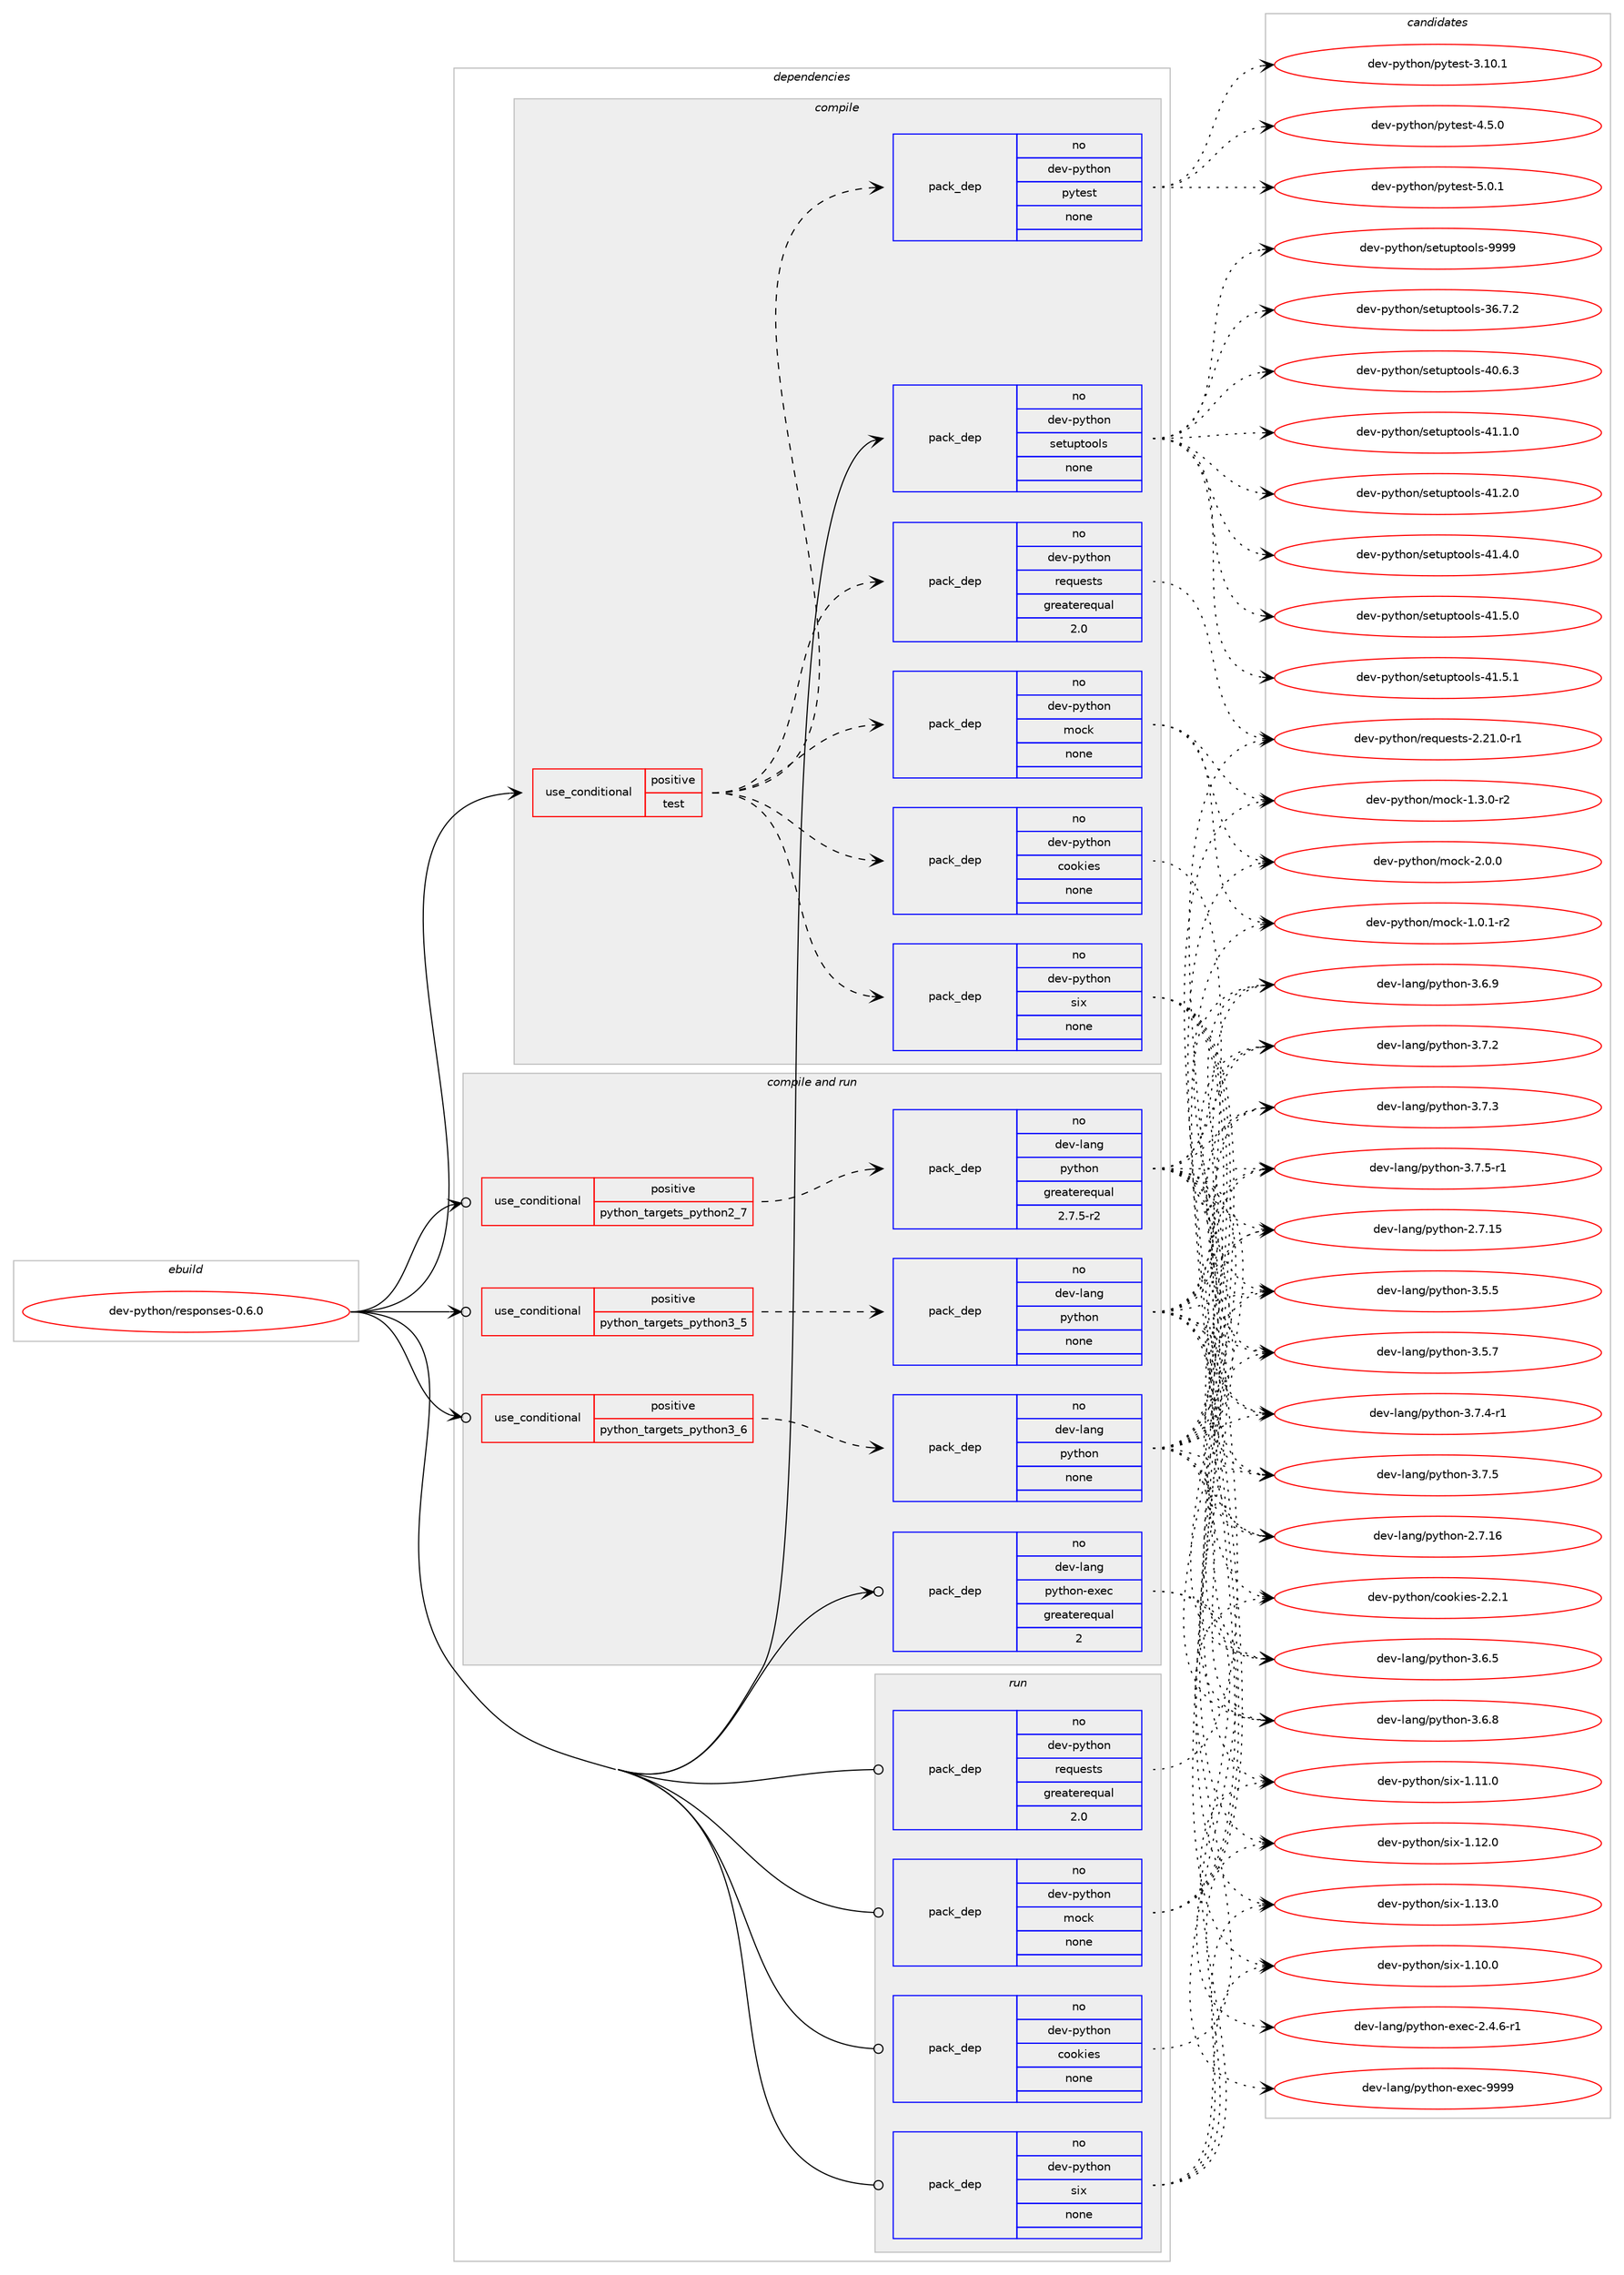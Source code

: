 digraph prolog {

# *************
# Graph options
# *************

newrank=true;
concentrate=true;
compound=true;
graph [rankdir=LR,fontname=Helvetica,fontsize=10,ranksep=1.5];#, ranksep=2.5, nodesep=0.2];
edge  [arrowhead=vee];
node  [fontname=Helvetica,fontsize=10];

# **********
# The ebuild
# **********

subgraph cluster_leftcol {
color=gray;
rank=same;
label=<<i>ebuild</i>>;
id [label="dev-python/responses-0.6.0", color=red, width=4, href="../dev-python/responses-0.6.0.svg"];
}

# ****************
# The dependencies
# ****************

subgraph cluster_midcol {
color=gray;
label=<<i>dependencies</i>>;
subgraph cluster_compile {
fillcolor="#eeeeee";
style=filled;
label=<<i>compile</i>>;
subgraph cond148663 {
dependency635268 [label=<<TABLE BORDER="0" CELLBORDER="1" CELLSPACING="0" CELLPADDING="4"><TR><TD ROWSPAN="3" CELLPADDING="10">use_conditional</TD></TR><TR><TD>positive</TD></TR><TR><TD>test</TD></TR></TABLE>>, shape=none, color=red];
subgraph pack474724 {
dependency635269 [label=<<TABLE BORDER="0" CELLBORDER="1" CELLSPACING="0" CELLPADDING="4" WIDTH="220"><TR><TD ROWSPAN="6" CELLPADDING="30">pack_dep</TD></TR><TR><TD WIDTH="110">no</TD></TR><TR><TD>dev-python</TD></TR><TR><TD>requests</TD></TR><TR><TD>greaterequal</TD></TR><TR><TD>2.0</TD></TR></TABLE>>, shape=none, color=blue];
}
dependency635268:e -> dependency635269:w [weight=20,style="dashed",arrowhead="vee"];
subgraph pack474725 {
dependency635270 [label=<<TABLE BORDER="0" CELLBORDER="1" CELLSPACING="0" CELLPADDING="4" WIDTH="220"><TR><TD ROWSPAN="6" CELLPADDING="30">pack_dep</TD></TR><TR><TD WIDTH="110">no</TD></TR><TR><TD>dev-python</TD></TR><TR><TD>cookies</TD></TR><TR><TD>none</TD></TR><TR><TD></TD></TR></TABLE>>, shape=none, color=blue];
}
dependency635268:e -> dependency635270:w [weight=20,style="dashed",arrowhead="vee"];
subgraph pack474726 {
dependency635271 [label=<<TABLE BORDER="0" CELLBORDER="1" CELLSPACING="0" CELLPADDING="4" WIDTH="220"><TR><TD ROWSPAN="6" CELLPADDING="30">pack_dep</TD></TR><TR><TD WIDTH="110">no</TD></TR><TR><TD>dev-python</TD></TR><TR><TD>mock</TD></TR><TR><TD>none</TD></TR><TR><TD></TD></TR></TABLE>>, shape=none, color=blue];
}
dependency635268:e -> dependency635271:w [weight=20,style="dashed",arrowhead="vee"];
subgraph pack474727 {
dependency635272 [label=<<TABLE BORDER="0" CELLBORDER="1" CELLSPACING="0" CELLPADDING="4" WIDTH="220"><TR><TD ROWSPAN="6" CELLPADDING="30">pack_dep</TD></TR><TR><TD WIDTH="110">no</TD></TR><TR><TD>dev-python</TD></TR><TR><TD>six</TD></TR><TR><TD>none</TD></TR><TR><TD></TD></TR></TABLE>>, shape=none, color=blue];
}
dependency635268:e -> dependency635272:w [weight=20,style="dashed",arrowhead="vee"];
subgraph pack474728 {
dependency635273 [label=<<TABLE BORDER="0" CELLBORDER="1" CELLSPACING="0" CELLPADDING="4" WIDTH="220"><TR><TD ROWSPAN="6" CELLPADDING="30">pack_dep</TD></TR><TR><TD WIDTH="110">no</TD></TR><TR><TD>dev-python</TD></TR><TR><TD>pytest</TD></TR><TR><TD>none</TD></TR><TR><TD></TD></TR></TABLE>>, shape=none, color=blue];
}
dependency635268:e -> dependency635273:w [weight=20,style="dashed",arrowhead="vee"];
}
id:e -> dependency635268:w [weight=20,style="solid",arrowhead="vee"];
subgraph pack474729 {
dependency635274 [label=<<TABLE BORDER="0" CELLBORDER="1" CELLSPACING="0" CELLPADDING="4" WIDTH="220"><TR><TD ROWSPAN="6" CELLPADDING="30">pack_dep</TD></TR><TR><TD WIDTH="110">no</TD></TR><TR><TD>dev-python</TD></TR><TR><TD>setuptools</TD></TR><TR><TD>none</TD></TR><TR><TD></TD></TR></TABLE>>, shape=none, color=blue];
}
id:e -> dependency635274:w [weight=20,style="solid",arrowhead="vee"];
}
subgraph cluster_compileandrun {
fillcolor="#eeeeee";
style=filled;
label=<<i>compile and run</i>>;
subgraph cond148664 {
dependency635275 [label=<<TABLE BORDER="0" CELLBORDER="1" CELLSPACING="0" CELLPADDING="4"><TR><TD ROWSPAN="3" CELLPADDING="10">use_conditional</TD></TR><TR><TD>positive</TD></TR><TR><TD>python_targets_python2_7</TD></TR></TABLE>>, shape=none, color=red];
subgraph pack474730 {
dependency635276 [label=<<TABLE BORDER="0" CELLBORDER="1" CELLSPACING="0" CELLPADDING="4" WIDTH="220"><TR><TD ROWSPAN="6" CELLPADDING="30">pack_dep</TD></TR><TR><TD WIDTH="110">no</TD></TR><TR><TD>dev-lang</TD></TR><TR><TD>python</TD></TR><TR><TD>greaterequal</TD></TR><TR><TD>2.7.5-r2</TD></TR></TABLE>>, shape=none, color=blue];
}
dependency635275:e -> dependency635276:w [weight=20,style="dashed",arrowhead="vee"];
}
id:e -> dependency635275:w [weight=20,style="solid",arrowhead="odotvee"];
subgraph cond148665 {
dependency635277 [label=<<TABLE BORDER="0" CELLBORDER="1" CELLSPACING="0" CELLPADDING="4"><TR><TD ROWSPAN="3" CELLPADDING="10">use_conditional</TD></TR><TR><TD>positive</TD></TR><TR><TD>python_targets_python3_5</TD></TR></TABLE>>, shape=none, color=red];
subgraph pack474731 {
dependency635278 [label=<<TABLE BORDER="0" CELLBORDER="1" CELLSPACING="0" CELLPADDING="4" WIDTH="220"><TR><TD ROWSPAN="6" CELLPADDING="30">pack_dep</TD></TR><TR><TD WIDTH="110">no</TD></TR><TR><TD>dev-lang</TD></TR><TR><TD>python</TD></TR><TR><TD>none</TD></TR><TR><TD></TD></TR></TABLE>>, shape=none, color=blue];
}
dependency635277:e -> dependency635278:w [weight=20,style="dashed",arrowhead="vee"];
}
id:e -> dependency635277:w [weight=20,style="solid",arrowhead="odotvee"];
subgraph cond148666 {
dependency635279 [label=<<TABLE BORDER="0" CELLBORDER="1" CELLSPACING="0" CELLPADDING="4"><TR><TD ROWSPAN="3" CELLPADDING="10">use_conditional</TD></TR><TR><TD>positive</TD></TR><TR><TD>python_targets_python3_6</TD></TR></TABLE>>, shape=none, color=red];
subgraph pack474732 {
dependency635280 [label=<<TABLE BORDER="0" CELLBORDER="1" CELLSPACING="0" CELLPADDING="4" WIDTH="220"><TR><TD ROWSPAN="6" CELLPADDING="30">pack_dep</TD></TR><TR><TD WIDTH="110">no</TD></TR><TR><TD>dev-lang</TD></TR><TR><TD>python</TD></TR><TR><TD>none</TD></TR><TR><TD></TD></TR></TABLE>>, shape=none, color=blue];
}
dependency635279:e -> dependency635280:w [weight=20,style="dashed",arrowhead="vee"];
}
id:e -> dependency635279:w [weight=20,style="solid",arrowhead="odotvee"];
subgraph pack474733 {
dependency635281 [label=<<TABLE BORDER="0" CELLBORDER="1" CELLSPACING="0" CELLPADDING="4" WIDTH="220"><TR><TD ROWSPAN="6" CELLPADDING="30">pack_dep</TD></TR><TR><TD WIDTH="110">no</TD></TR><TR><TD>dev-lang</TD></TR><TR><TD>python-exec</TD></TR><TR><TD>greaterequal</TD></TR><TR><TD>2</TD></TR></TABLE>>, shape=none, color=blue];
}
id:e -> dependency635281:w [weight=20,style="solid",arrowhead="odotvee"];
}
subgraph cluster_run {
fillcolor="#eeeeee";
style=filled;
label=<<i>run</i>>;
subgraph pack474734 {
dependency635282 [label=<<TABLE BORDER="0" CELLBORDER="1" CELLSPACING="0" CELLPADDING="4" WIDTH="220"><TR><TD ROWSPAN="6" CELLPADDING="30">pack_dep</TD></TR><TR><TD WIDTH="110">no</TD></TR><TR><TD>dev-python</TD></TR><TR><TD>cookies</TD></TR><TR><TD>none</TD></TR><TR><TD></TD></TR></TABLE>>, shape=none, color=blue];
}
id:e -> dependency635282:w [weight=20,style="solid",arrowhead="odot"];
subgraph pack474735 {
dependency635283 [label=<<TABLE BORDER="0" CELLBORDER="1" CELLSPACING="0" CELLPADDING="4" WIDTH="220"><TR><TD ROWSPAN="6" CELLPADDING="30">pack_dep</TD></TR><TR><TD WIDTH="110">no</TD></TR><TR><TD>dev-python</TD></TR><TR><TD>mock</TD></TR><TR><TD>none</TD></TR><TR><TD></TD></TR></TABLE>>, shape=none, color=blue];
}
id:e -> dependency635283:w [weight=20,style="solid",arrowhead="odot"];
subgraph pack474736 {
dependency635284 [label=<<TABLE BORDER="0" CELLBORDER="1" CELLSPACING="0" CELLPADDING="4" WIDTH="220"><TR><TD ROWSPAN="6" CELLPADDING="30">pack_dep</TD></TR><TR><TD WIDTH="110">no</TD></TR><TR><TD>dev-python</TD></TR><TR><TD>requests</TD></TR><TR><TD>greaterequal</TD></TR><TR><TD>2.0</TD></TR></TABLE>>, shape=none, color=blue];
}
id:e -> dependency635284:w [weight=20,style="solid",arrowhead="odot"];
subgraph pack474737 {
dependency635285 [label=<<TABLE BORDER="0" CELLBORDER="1" CELLSPACING="0" CELLPADDING="4" WIDTH="220"><TR><TD ROWSPAN="6" CELLPADDING="30">pack_dep</TD></TR><TR><TD WIDTH="110">no</TD></TR><TR><TD>dev-python</TD></TR><TR><TD>six</TD></TR><TR><TD>none</TD></TR><TR><TD></TD></TR></TABLE>>, shape=none, color=blue];
}
id:e -> dependency635285:w [weight=20,style="solid",arrowhead="odot"];
}
}

# **************
# The candidates
# **************

subgraph cluster_choices {
rank=same;
color=gray;
label=<<i>candidates</i>>;

subgraph choice474724 {
color=black;
nodesep=1;
choice1001011184511212111610411111047114101113117101115116115455046504946484511449 [label="dev-python/requests-2.21.0-r1", color=red, width=4,href="../dev-python/requests-2.21.0-r1.svg"];
dependency635269:e -> choice1001011184511212111610411111047114101113117101115116115455046504946484511449:w [style=dotted,weight="100"];
}
subgraph choice474725 {
color=black;
nodesep=1;
choice100101118451121211161041111104799111111107105101115455046504649 [label="dev-python/cookies-2.2.1", color=red, width=4,href="../dev-python/cookies-2.2.1.svg"];
dependency635270:e -> choice100101118451121211161041111104799111111107105101115455046504649:w [style=dotted,weight="100"];
}
subgraph choice474726 {
color=black;
nodesep=1;
choice1001011184511212111610411111047109111991074549464846494511450 [label="dev-python/mock-1.0.1-r2", color=red, width=4,href="../dev-python/mock-1.0.1-r2.svg"];
choice1001011184511212111610411111047109111991074549465146484511450 [label="dev-python/mock-1.3.0-r2", color=red, width=4,href="../dev-python/mock-1.3.0-r2.svg"];
choice100101118451121211161041111104710911199107455046484648 [label="dev-python/mock-2.0.0", color=red, width=4,href="../dev-python/mock-2.0.0.svg"];
dependency635271:e -> choice1001011184511212111610411111047109111991074549464846494511450:w [style=dotted,weight="100"];
dependency635271:e -> choice1001011184511212111610411111047109111991074549465146484511450:w [style=dotted,weight="100"];
dependency635271:e -> choice100101118451121211161041111104710911199107455046484648:w [style=dotted,weight="100"];
}
subgraph choice474727 {
color=black;
nodesep=1;
choice100101118451121211161041111104711510512045494649484648 [label="dev-python/six-1.10.0", color=red, width=4,href="../dev-python/six-1.10.0.svg"];
choice100101118451121211161041111104711510512045494649494648 [label="dev-python/six-1.11.0", color=red, width=4,href="../dev-python/six-1.11.0.svg"];
choice100101118451121211161041111104711510512045494649504648 [label="dev-python/six-1.12.0", color=red, width=4,href="../dev-python/six-1.12.0.svg"];
choice100101118451121211161041111104711510512045494649514648 [label="dev-python/six-1.13.0", color=red, width=4,href="../dev-python/six-1.13.0.svg"];
dependency635272:e -> choice100101118451121211161041111104711510512045494649484648:w [style=dotted,weight="100"];
dependency635272:e -> choice100101118451121211161041111104711510512045494649494648:w [style=dotted,weight="100"];
dependency635272:e -> choice100101118451121211161041111104711510512045494649504648:w [style=dotted,weight="100"];
dependency635272:e -> choice100101118451121211161041111104711510512045494649514648:w [style=dotted,weight="100"];
}
subgraph choice474728 {
color=black;
nodesep=1;
choice100101118451121211161041111104711212111610111511645514649484649 [label="dev-python/pytest-3.10.1", color=red, width=4,href="../dev-python/pytest-3.10.1.svg"];
choice1001011184511212111610411111047112121116101115116455246534648 [label="dev-python/pytest-4.5.0", color=red, width=4,href="../dev-python/pytest-4.5.0.svg"];
choice1001011184511212111610411111047112121116101115116455346484649 [label="dev-python/pytest-5.0.1", color=red, width=4,href="../dev-python/pytest-5.0.1.svg"];
dependency635273:e -> choice100101118451121211161041111104711212111610111511645514649484649:w [style=dotted,weight="100"];
dependency635273:e -> choice1001011184511212111610411111047112121116101115116455246534648:w [style=dotted,weight="100"];
dependency635273:e -> choice1001011184511212111610411111047112121116101115116455346484649:w [style=dotted,weight="100"];
}
subgraph choice474729 {
color=black;
nodesep=1;
choice100101118451121211161041111104711510111611711211611111110811545515446554650 [label="dev-python/setuptools-36.7.2", color=red, width=4,href="../dev-python/setuptools-36.7.2.svg"];
choice100101118451121211161041111104711510111611711211611111110811545524846544651 [label="dev-python/setuptools-40.6.3", color=red, width=4,href="../dev-python/setuptools-40.6.3.svg"];
choice100101118451121211161041111104711510111611711211611111110811545524946494648 [label="dev-python/setuptools-41.1.0", color=red, width=4,href="../dev-python/setuptools-41.1.0.svg"];
choice100101118451121211161041111104711510111611711211611111110811545524946504648 [label="dev-python/setuptools-41.2.0", color=red, width=4,href="../dev-python/setuptools-41.2.0.svg"];
choice100101118451121211161041111104711510111611711211611111110811545524946524648 [label="dev-python/setuptools-41.4.0", color=red, width=4,href="../dev-python/setuptools-41.4.0.svg"];
choice100101118451121211161041111104711510111611711211611111110811545524946534648 [label="dev-python/setuptools-41.5.0", color=red, width=4,href="../dev-python/setuptools-41.5.0.svg"];
choice100101118451121211161041111104711510111611711211611111110811545524946534649 [label="dev-python/setuptools-41.5.1", color=red, width=4,href="../dev-python/setuptools-41.5.1.svg"];
choice10010111845112121116104111110471151011161171121161111111081154557575757 [label="dev-python/setuptools-9999", color=red, width=4,href="../dev-python/setuptools-9999.svg"];
dependency635274:e -> choice100101118451121211161041111104711510111611711211611111110811545515446554650:w [style=dotted,weight="100"];
dependency635274:e -> choice100101118451121211161041111104711510111611711211611111110811545524846544651:w [style=dotted,weight="100"];
dependency635274:e -> choice100101118451121211161041111104711510111611711211611111110811545524946494648:w [style=dotted,weight="100"];
dependency635274:e -> choice100101118451121211161041111104711510111611711211611111110811545524946504648:w [style=dotted,weight="100"];
dependency635274:e -> choice100101118451121211161041111104711510111611711211611111110811545524946524648:w [style=dotted,weight="100"];
dependency635274:e -> choice100101118451121211161041111104711510111611711211611111110811545524946534648:w [style=dotted,weight="100"];
dependency635274:e -> choice100101118451121211161041111104711510111611711211611111110811545524946534649:w [style=dotted,weight="100"];
dependency635274:e -> choice10010111845112121116104111110471151011161171121161111111081154557575757:w [style=dotted,weight="100"];
}
subgraph choice474730 {
color=black;
nodesep=1;
choice10010111845108971101034711212111610411111045504655464953 [label="dev-lang/python-2.7.15", color=red, width=4,href="../dev-lang/python-2.7.15.svg"];
choice10010111845108971101034711212111610411111045504655464954 [label="dev-lang/python-2.7.16", color=red, width=4,href="../dev-lang/python-2.7.16.svg"];
choice100101118451089711010347112121116104111110455146534653 [label="dev-lang/python-3.5.5", color=red, width=4,href="../dev-lang/python-3.5.5.svg"];
choice100101118451089711010347112121116104111110455146534655 [label="dev-lang/python-3.5.7", color=red, width=4,href="../dev-lang/python-3.5.7.svg"];
choice100101118451089711010347112121116104111110455146544653 [label="dev-lang/python-3.6.5", color=red, width=4,href="../dev-lang/python-3.6.5.svg"];
choice100101118451089711010347112121116104111110455146544656 [label="dev-lang/python-3.6.8", color=red, width=4,href="../dev-lang/python-3.6.8.svg"];
choice100101118451089711010347112121116104111110455146544657 [label="dev-lang/python-3.6.9", color=red, width=4,href="../dev-lang/python-3.6.9.svg"];
choice100101118451089711010347112121116104111110455146554650 [label="dev-lang/python-3.7.2", color=red, width=4,href="../dev-lang/python-3.7.2.svg"];
choice100101118451089711010347112121116104111110455146554651 [label="dev-lang/python-3.7.3", color=red, width=4,href="../dev-lang/python-3.7.3.svg"];
choice1001011184510897110103471121211161041111104551465546524511449 [label="dev-lang/python-3.7.4-r1", color=red, width=4,href="../dev-lang/python-3.7.4-r1.svg"];
choice100101118451089711010347112121116104111110455146554653 [label="dev-lang/python-3.7.5", color=red, width=4,href="../dev-lang/python-3.7.5.svg"];
choice1001011184510897110103471121211161041111104551465546534511449 [label="dev-lang/python-3.7.5-r1", color=red, width=4,href="../dev-lang/python-3.7.5-r1.svg"];
dependency635276:e -> choice10010111845108971101034711212111610411111045504655464953:w [style=dotted,weight="100"];
dependency635276:e -> choice10010111845108971101034711212111610411111045504655464954:w [style=dotted,weight="100"];
dependency635276:e -> choice100101118451089711010347112121116104111110455146534653:w [style=dotted,weight="100"];
dependency635276:e -> choice100101118451089711010347112121116104111110455146534655:w [style=dotted,weight="100"];
dependency635276:e -> choice100101118451089711010347112121116104111110455146544653:w [style=dotted,weight="100"];
dependency635276:e -> choice100101118451089711010347112121116104111110455146544656:w [style=dotted,weight="100"];
dependency635276:e -> choice100101118451089711010347112121116104111110455146544657:w [style=dotted,weight="100"];
dependency635276:e -> choice100101118451089711010347112121116104111110455146554650:w [style=dotted,weight="100"];
dependency635276:e -> choice100101118451089711010347112121116104111110455146554651:w [style=dotted,weight="100"];
dependency635276:e -> choice1001011184510897110103471121211161041111104551465546524511449:w [style=dotted,weight="100"];
dependency635276:e -> choice100101118451089711010347112121116104111110455146554653:w [style=dotted,weight="100"];
dependency635276:e -> choice1001011184510897110103471121211161041111104551465546534511449:w [style=dotted,weight="100"];
}
subgraph choice474731 {
color=black;
nodesep=1;
choice10010111845108971101034711212111610411111045504655464953 [label="dev-lang/python-2.7.15", color=red, width=4,href="../dev-lang/python-2.7.15.svg"];
choice10010111845108971101034711212111610411111045504655464954 [label="dev-lang/python-2.7.16", color=red, width=4,href="../dev-lang/python-2.7.16.svg"];
choice100101118451089711010347112121116104111110455146534653 [label="dev-lang/python-3.5.5", color=red, width=4,href="../dev-lang/python-3.5.5.svg"];
choice100101118451089711010347112121116104111110455146534655 [label="dev-lang/python-3.5.7", color=red, width=4,href="../dev-lang/python-3.5.7.svg"];
choice100101118451089711010347112121116104111110455146544653 [label="dev-lang/python-3.6.5", color=red, width=4,href="../dev-lang/python-3.6.5.svg"];
choice100101118451089711010347112121116104111110455146544656 [label="dev-lang/python-3.6.8", color=red, width=4,href="../dev-lang/python-3.6.8.svg"];
choice100101118451089711010347112121116104111110455146544657 [label="dev-lang/python-3.6.9", color=red, width=4,href="../dev-lang/python-3.6.9.svg"];
choice100101118451089711010347112121116104111110455146554650 [label="dev-lang/python-3.7.2", color=red, width=4,href="../dev-lang/python-3.7.2.svg"];
choice100101118451089711010347112121116104111110455146554651 [label="dev-lang/python-3.7.3", color=red, width=4,href="../dev-lang/python-3.7.3.svg"];
choice1001011184510897110103471121211161041111104551465546524511449 [label="dev-lang/python-3.7.4-r1", color=red, width=4,href="../dev-lang/python-3.7.4-r1.svg"];
choice100101118451089711010347112121116104111110455146554653 [label="dev-lang/python-3.7.5", color=red, width=4,href="../dev-lang/python-3.7.5.svg"];
choice1001011184510897110103471121211161041111104551465546534511449 [label="dev-lang/python-3.7.5-r1", color=red, width=4,href="../dev-lang/python-3.7.5-r1.svg"];
dependency635278:e -> choice10010111845108971101034711212111610411111045504655464953:w [style=dotted,weight="100"];
dependency635278:e -> choice10010111845108971101034711212111610411111045504655464954:w [style=dotted,weight="100"];
dependency635278:e -> choice100101118451089711010347112121116104111110455146534653:w [style=dotted,weight="100"];
dependency635278:e -> choice100101118451089711010347112121116104111110455146534655:w [style=dotted,weight="100"];
dependency635278:e -> choice100101118451089711010347112121116104111110455146544653:w [style=dotted,weight="100"];
dependency635278:e -> choice100101118451089711010347112121116104111110455146544656:w [style=dotted,weight="100"];
dependency635278:e -> choice100101118451089711010347112121116104111110455146544657:w [style=dotted,weight="100"];
dependency635278:e -> choice100101118451089711010347112121116104111110455146554650:w [style=dotted,weight="100"];
dependency635278:e -> choice100101118451089711010347112121116104111110455146554651:w [style=dotted,weight="100"];
dependency635278:e -> choice1001011184510897110103471121211161041111104551465546524511449:w [style=dotted,weight="100"];
dependency635278:e -> choice100101118451089711010347112121116104111110455146554653:w [style=dotted,weight="100"];
dependency635278:e -> choice1001011184510897110103471121211161041111104551465546534511449:w [style=dotted,weight="100"];
}
subgraph choice474732 {
color=black;
nodesep=1;
choice10010111845108971101034711212111610411111045504655464953 [label="dev-lang/python-2.7.15", color=red, width=4,href="../dev-lang/python-2.7.15.svg"];
choice10010111845108971101034711212111610411111045504655464954 [label="dev-lang/python-2.7.16", color=red, width=4,href="../dev-lang/python-2.7.16.svg"];
choice100101118451089711010347112121116104111110455146534653 [label="dev-lang/python-3.5.5", color=red, width=4,href="../dev-lang/python-3.5.5.svg"];
choice100101118451089711010347112121116104111110455146534655 [label="dev-lang/python-3.5.7", color=red, width=4,href="../dev-lang/python-3.5.7.svg"];
choice100101118451089711010347112121116104111110455146544653 [label="dev-lang/python-3.6.5", color=red, width=4,href="../dev-lang/python-3.6.5.svg"];
choice100101118451089711010347112121116104111110455146544656 [label="dev-lang/python-3.6.8", color=red, width=4,href="../dev-lang/python-3.6.8.svg"];
choice100101118451089711010347112121116104111110455146544657 [label="dev-lang/python-3.6.9", color=red, width=4,href="../dev-lang/python-3.6.9.svg"];
choice100101118451089711010347112121116104111110455146554650 [label="dev-lang/python-3.7.2", color=red, width=4,href="../dev-lang/python-3.7.2.svg"];
choice100101118451089711010347112121116104111110455146554651 [label="dev-lang/python-3.7.3", color=red, width=4,href="../dev-lang/python-3.7.3.svg"];
choice1001011184510897110103471121211161041111104551465546524511449 [label="dev-lang/python-3.7.4-r1", color=red, width=4,href="../dev-lang/python-3.7.4-r1.svg"];
choice100101118451089711010347112121116104111110455146554653 [label="dev-lang/python-3.7.5", color=red, width=4,href="../dev-lang/python-3.7.5.svg"];
choice1001011184510897110103471121211161041111104551465546534511449 [label="dev-lang/python-3.7.5-r1", color=red, width=4,href="../dev-lang/python-3.7.5-r1.svg"];
dependency635280:e -> choice10010111845108971101034711212111610411111045504655464953:w [style=dotted,weight="100"];
dependency635280:e -> choice10010111845108971101034711212111610411111045504655464954:w [style=dotted,weight="100"];
dependency635280:e -> choice100101118451089711010347112121116104111110455146534653:w [style=dotted,weight="100"];
dependency635280:e -> choice100101118451089711010347112121116104111110455146534655:w [style=dotted,weight="100"];
dependency635280:e -> choice100101118451089711010347112121116104111110455146544653:w [style=dotted,weight="100"];
dependency635280:e -> choice100101118451089711010347112121116104111110455146544656:w [style=dotted,weight="100"];
dependency635280:e -> choice100101118451089711010347112121116104111110455146544657:w [style=dotted,weight="100"];
dependency635280:e -> choice100101118451089711010347112121116104111110455146554650:w [style=dotted,weight="100"];
dependency635280:e -> choice100101118451089711010347112121116104111110455146554651:w [style=dotted,weight="100"];
dependency635280:e -> choice1001011184510897110103471121211161041111104551465546524511449:w [style=dotted,weight="100"];
dependency635280:e -> choice100101118451089711010347112121116104111110455146554653:w [style=dotted,weight="100"];
dependency635280:e -> choice1001011184510897110103471121211161041111104551465546534511449:w [style=dotted,weight="100"];
}
subgraph choice474733 {
color=black;
nodesep=1;
choice10010111845108971101034711212111610411111045101120101994550465246544511449 [label="dev-lang/python-exec-2.4.6-r1", color=red, width=4,href="../dev-lang/python-exec-2.4.6-r1.svg"];
choice10010111845108971101034711212111610411111045101120101994557575757 [label="dev-lang/python-exec-9999", color=red, width=4,href="../dev-lang/python-exec-9999.svg"];
dependency635281:e -> choice10010111845108971101034711212111610411111045101120101994550465246544511449:w [style=dotted,weight="100"];
dependency635281:e -> choice10010111845108971101034711212111610411111045101120101994557575757:w [style=dotted,weight="100"];
}
subgraph choice474734 {
color=black;
nodesep=1;
choice100101118451121211161041111104799111111107105101115455046504649 [label="dev-python/cookies-2.2.1", color=red, width=4,href="../dev-python/cookies-2.2.1.svg"];
dependency635282:e -> choice100101118451121211161041111104799111111107105101115455046504649:w [style=dotted,weight="100"];
}
subgraph choice474735 {
color=black;
nodesep=1;
choice1001011184511212111610411111047109111991074549464846494511450 [label="dev-python/mock-1.0.1-r2", color=red, width=4,href="../dev-python/mock-1.0.1-r2.svg"];
choice1001011184511212111610411111047109111991074549465146484511450 [label="dev-python/mock-1.3.0-r2", color=red, width=4,href="../dev-python/mock-1.3.0-r2.svg"];
choice100101118451121211161041111104710911199107455046484648 [label="dev-python/mock-2.0.0", color=red, width=4,href="../dev-python/mock-2.0.0.svg"];
dependency635283:e -> choice1001011184511212111610411111047109111991074549464846494511450:w [style=dotted,weight="100"];
dependency635283:e -> choice1001011184511212111610411111047109111991074549465146484511450:w [style=dotted,weight="100"];
dependency635283:e -> choice100101118451121211161041111104710911199107455046484648:w [style=dotted,weight="100"];
}
subgraph choice474736 {
color=black;
nodesep=1;
choice1001011184511212111610411111047114101113117101115116115455046504946484511449 [label="dev-python/requests-2.21.0-r1", color=red, width=4,href="../dev-python/requests-2.21.0-r1.svg"];
dependency635284:e -> choice1001011184511212111610411111047114101113117101115116115455046504946484511449:w [style=dotted,weight="100"];
}
subgraph choice474737 {
color=black;
nodesep=1;
choice100101118451121211161041111104711510512045494649484648 [label="dev-python/six-1.10.0", color=red, width=4,href="../dev-python/six-1.10.0.svg"];
choice100101118451121211161041111104711510512045494649494648 [label="dev-python/six-1.11.0", color=red, width=4,href="../dev-python/six-1.11.0.svg"];
choice100101118451121211161041111104711510512045494649504648 [label="dev-python/six-1.12.0", color=red, width=4,href="../dev-python/six-1.12.0.svg"];
choice100101118451121211161041111104711510512045494649514648 [label="dev-python/six-1.13.0", color=red, width=4,href="../dev-python/six-1.13.0.svg"];
dependency635285:e -> choice100101118451121211161041111104711510512045494649484648:w [style=dotted,weight="100"];
dependency635285:e -> choice100101118451121211161041111104711510512045494649494648:w [style=dotted,weight="100"];
dependency635285:e -> choice100101118451121211161041111104711510512045494649504648:w [style=dotted,weight="100"];
dependency635285:e -> choice100101118451121211161041111104711510512045494649514648:w [style=dotted,weight="100"];
}
}

}
